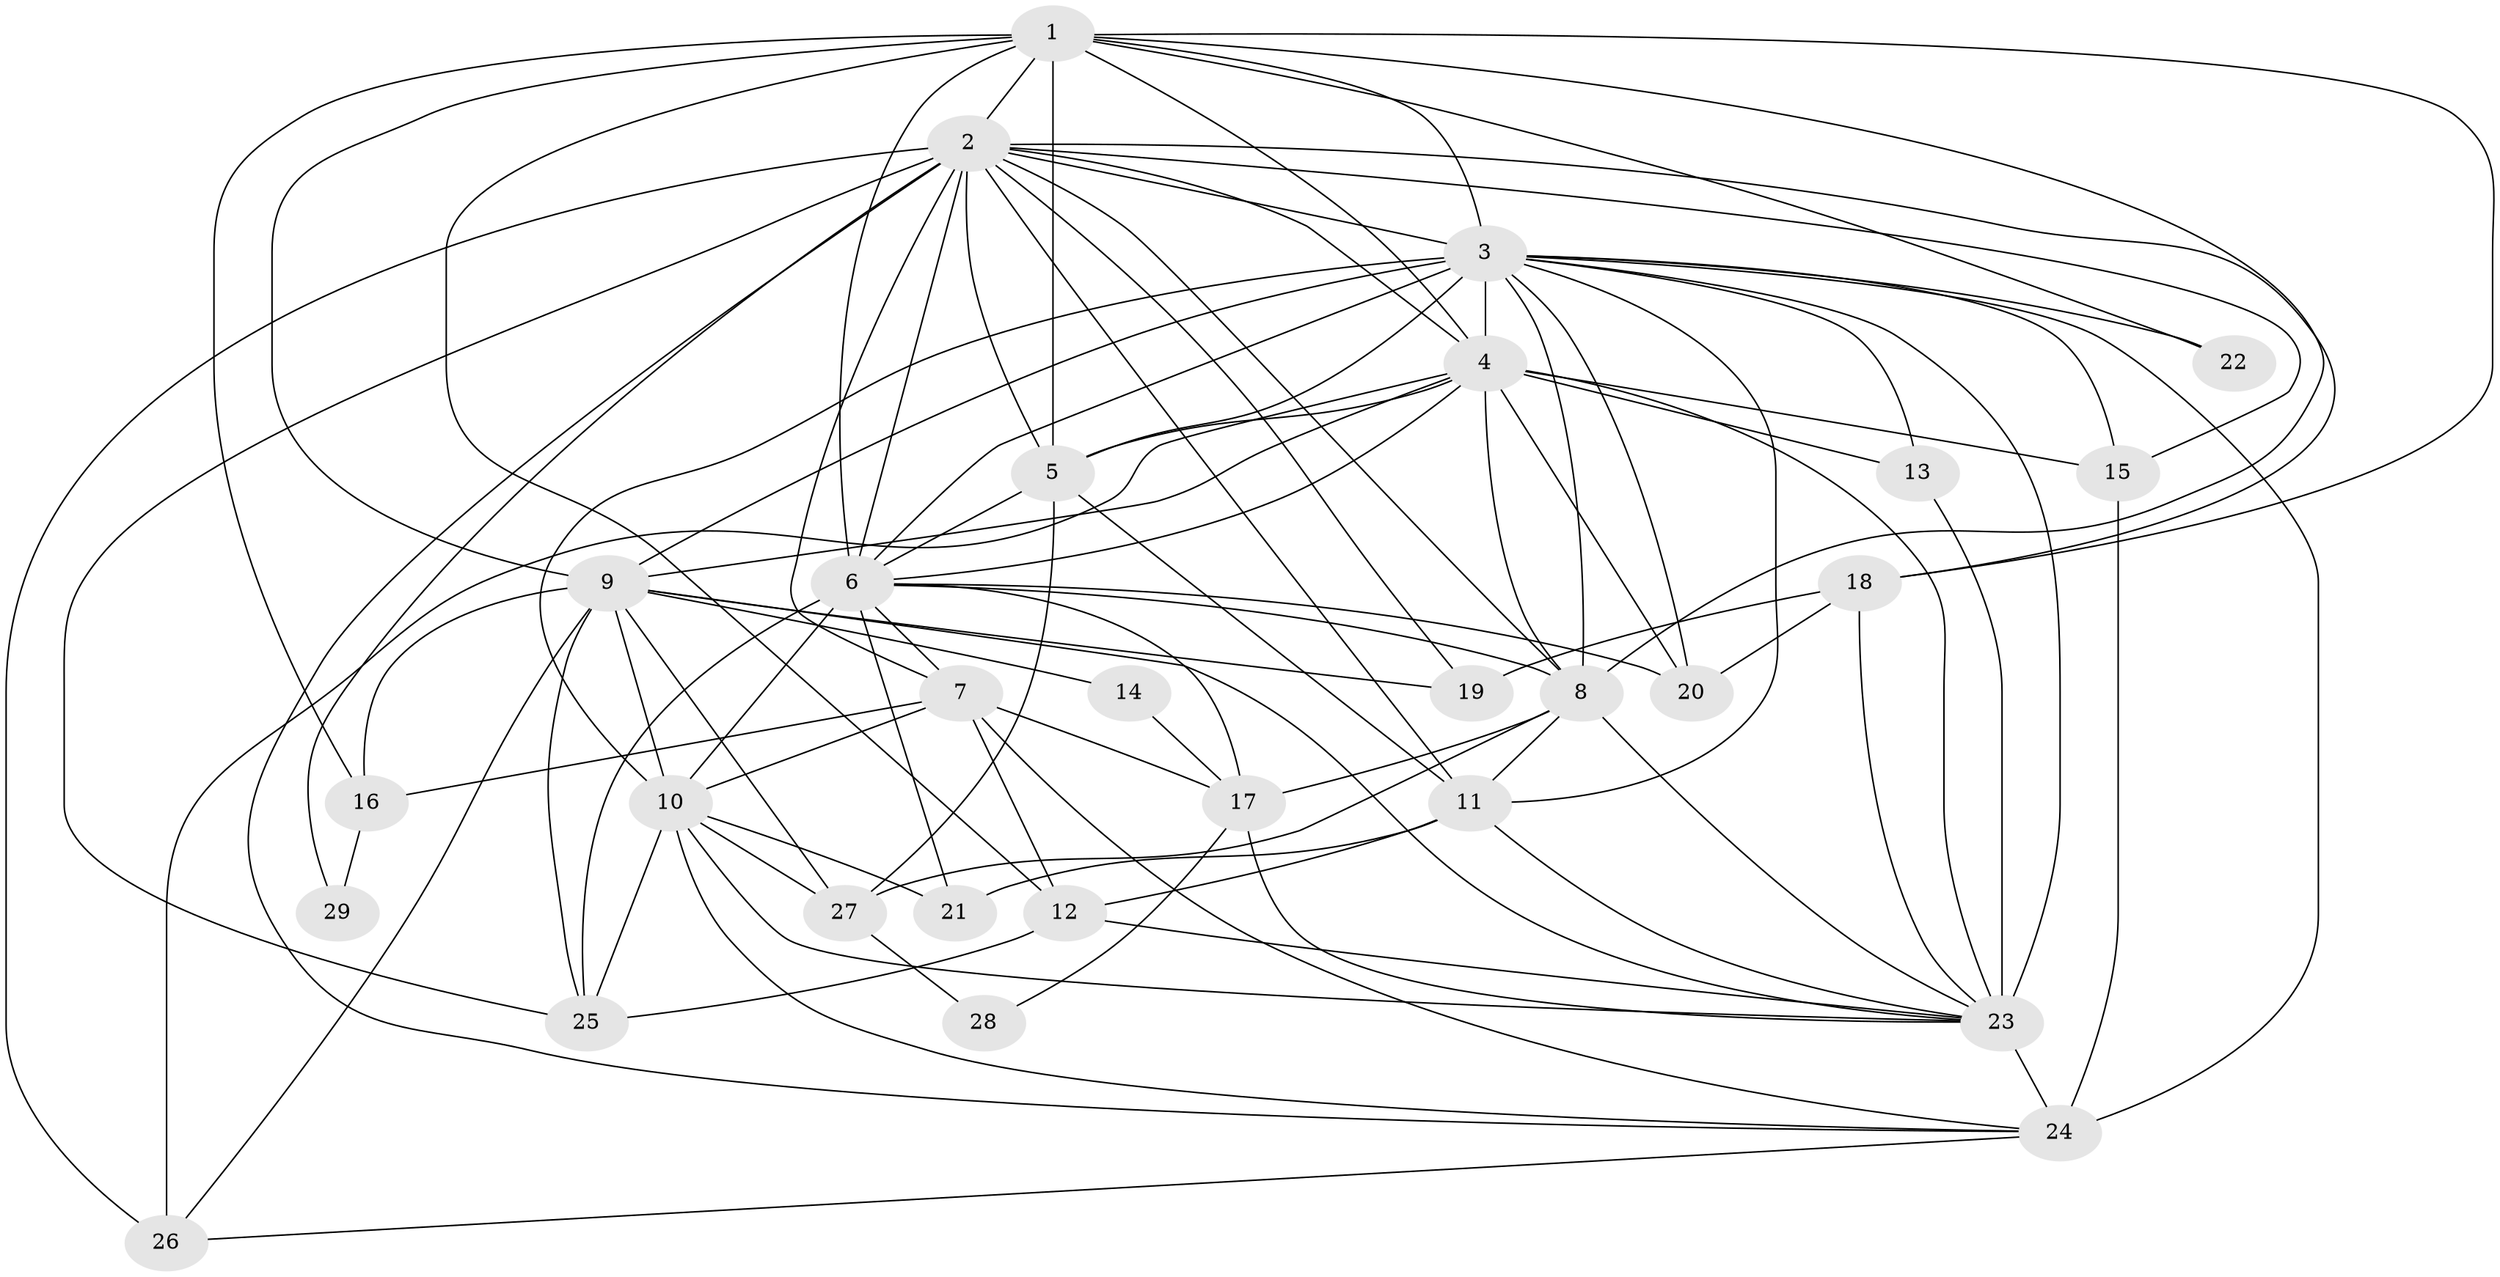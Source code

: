 // original degree distribution, {15: 0.01098901098901099, 16: 0.02197802197802198, 21: 0.01098901098901099, 19: 0.02197802197802198, 18: 0.02197802197802198, 13: 0.01098901098901099, 28: 0.01098901098901099, 8: 0.02197802197802198, 6: 0.054945054945054944, 9: 0.01098901098901099, 3: 0.16483516483516483, 2: 0.5604395604395604, 4: 0.06593406593406594, 5: 0.01098901098901099}
// Generated by graph-tools (version 1.1) at 2025/49/03/04/25 22:49:34]
// undirected, 29 vertices, 96 edges
graph export_dot {
  node [color=gray90,style=filled];
  1;
  2;
  3;
  4;
  5;
  6;
  7;
  8;
  9;
  10;
  11;
  12;
  13;
  14;
  15;
  16;
  17;
  18;
  19;
  20;
  21;
  22;
  23;
  24;
  25;
  26;
  27;
  28;
  29;
  1 -- 2 [weight=4.0];
  1 -- 3 [weight=4.0];
  1 -- 4 [weight=3.0];
  1 -- 5 [weight=4.0];
  1 -- 6 [weight=3.0];
  1 -- 8 [weight=1.0];
  1 -- 9 [weight=1.0];
  1 -- 12 [weight=4.0];
  1 -- 16 [weight=1.0];
  1 -- 18 [weight=1.0];
  1 -- 22 [weight=1.0];
  2 -- 3 [weight=4.0];
  2 -- 4 [weight=2.0];
  2 -- 5 [weight=4.0];
  2 -- 6 [weight=2.0];
  2 -- 7 [weight=2.0];
  2 -- 8 [weight=1.0];
  2 -- 11 [weight=1.0];
  2 -- 15 [weight=3.0];
  2 -- 18 [weight=1.0];
  2 -- 19 [weight=2.0];
  2 -- 24 [weight=1.0];
  2 -- 25 [weight=1.0];
  2 -- 26 [weight=1.0];
  2 -- 29 [weight=1.0];
  3 -- 4 [weight=2.0];
  3 -- 5 [weight=4.0];
  3 -- 6 [weight=2.0];
  3 -- 8 [weight=1.0];
  3 -- 9 [weight=1.0];
  3 -- 10 [weight=7.0];
  3 -- 11 [weight=3.0];
  3 -- 13 [weight=2.0];
  3 -- 15 [weight=1.0];
  3 -- 20 [weight=1.0];
  3 -- 22 [weight=2.0];
  3 -- 23 [weight=7.0];
  3 -- 24 [weight=1.0];
  4 -- 5 [weight=2.0];
  4 -- 6 [weight=1.0];
  4 -- 8 [weight=1.0];
  4 -- 9 [weight=1.0];
  4 -- 13 [weight=1.0];
  4 -- 15 [weight=1.0];
  4 -- 20 [weight=1.0];
  4 -- 23 [weight=1.0];
  4 -- 26 [weight=3.0];
  5 -- 6 [weight=2.0];
  5 -- 11 [weight=8.0];
  5 -- 27 [weight=3.0];
  6 -- 7 [weight=1.0];
  6 -- 8 [weight=1.0];
  6 -- 10 [weight=1.0];
  6 -- 17 [weight=1.0];
  6 -- 20 [weight=1.0];
  6 -- 21 [weight=2.0];
  6 -- 25 [weight=2.0];
  7 -- 10 [weight=1.0];
  7 -- 12 [weight=1.0];
  7 -- 16 [weight=1.0];
  7 -- 17 [weight=1.0];
  7 -- 24 [weight=1.0];
  8 -- 11 [weight=1.0];
  8 -- 17 [weight=1.0];
  8 -- 23 [weight=1.0];
  8 -- 27 [weight=1.0];
  9 -- 10 [weight=2.0];
  9 -- 14 [weight=3.0];
  9 -- 16 [weight=1.0];
  9 -- 19 [weight=1.0];
  9 -- 23 [weight=1.0];
  9 -- 25 [weight=1.0];
  9 -- 26 [weight=1.0];
  9 -- 27 [weight=1.0];
  10 -- 21 [weight=1.0];
  10 -- 23 [weight=1.0];
  10 -- 24 [weight=1.0];
  10 -- 25 [weight=1.0];
  10 -- 27 [weight=1.0];
  11 -- 12 [weight=1.0];
  11 -- 21 [weight=2.0];
  11 -- 23 [weight=1.0];
  12 -- 23 [weight=1.0];
  12 -- 25 [weight=2.0];
  13 -- 23 [weight=1.0];
  14 -- 17 [weight=1.0];
  15 -- 24 [weight=4.0];
  16 -- 29 [weight=1.0];
  17 -- 23 [weight=1.0];
  17 -- 28 [weight=1.0];
  18 -- 19 [weight=1.0];
  18 -- 20 [weight=1.0];
  18 -- 23 [weight=1.0];
  23 -- 24 [weight=1.0];
  24 -- 26 [weight=1.0];
  27 -- 28 [weight=1.0];
}
